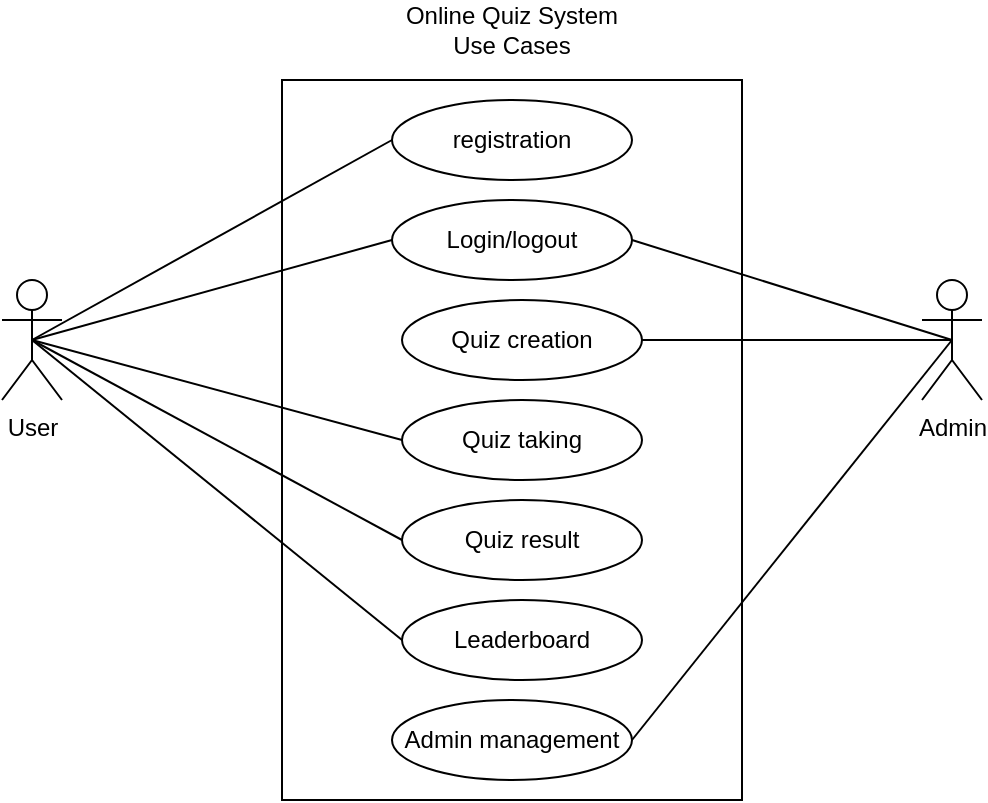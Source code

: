 <mxfile version="21.1.2" type="github">
  <diagram name="Use Case" id="4L6XLesUkfjKGcpvbt0A">
    <mxGraphModel dx="808" dy="463" grid="1" gridSize="10" guides="1" tooltips="1" connect="1" arrows="1" fold="1" page="1" pageScale="1" pageWidth="850" pageHeight="1100" math="0" shadow="0">
      <root>
        <mxCell id="0" />
        <mxCell id="1" parent="0" />
        <mxCell id="eiNOf_furhcSk6Xf7r4A-1" value="User" style="shape=umlActor;verticalLabelPosition=bottom;verticalAlign=top;html=1;outlineConnect=0;" vertex="1" parent="1">
          <mxGeometry x="140" y="300" width="30" height="60" as="geometry" />
        </mxCell>
        <mxCell id="eiNOf_furhcSk6Xf7r4A-2" value="Admin" style="shape=umlActor;verticalLabelPosition=bottom;verticalAlign=top;html=1;outlineConnect=0;" vertex="1" parent="1">
          <mxGeometry x="600" y="300" width="30" height="60" as="geometry" />
        </mxCell>
        <mxCell id="eiNOf_furhcSk6Xf7r4A-5" value="" style="verticalLabelPosition=bottom;verticalAlign=top;html=1;shape=mxgraph.basic.rect;fillColor2=none;strokeWidth=1;size=20;indent=5;" vertex="1" parent="1">
          <mxGeometry x="280" y="200" width="230" height="360" as="geometry" />
        </mxCell>
        <mxCell id="eiNOf_furhcSk6Xf7r4A-6" value="registration" style="ellipse;whiteSpace=wrap;html=1;" vertex="1" parent="1">
          <mxGeometry x="335" y="210" width="120" height="40" as="geometry" />
        </mxCell>
        <mxCell id="eiNOf_furhcSk6Xf7r4A-7" value="Login/logout" style="ellipse;whiteSpace=wrap;html=1;" vertex="1" parent="1">
          <mxGeometry x="335" y="260" width="120" height="40" as="geometry" />
        </mxCell>
        <mxCell id="eiNOf_furhcSk6Xf7r4A-8" value="Quiz creation" style="ellipse;whiteSpace=wrap;html=1;" vertex="1" parent="1">
          <mxGeometry x="340" y="310" width="120" height="40" as="geometry" />
        </mxCell>
        <mxCell id="eiNOf_furhcSk6Xf7r4A-9" value="Quiz taking" style="ellipse;whiteSpace=wrap;html=1;" vertex="1" parent="1">
          <mxGeometry x="340" y="360" width="120" height="40" as="geometry" />
        </mxCell>
        <mxCell id="eiNOf_furhcSk6Xf7r4A-10" value="Quiz result" style="ellipse;whiteSpace=wrap;html=1;" vertex="1" parent="1">
          <mxGeometry x="340" y="410" width="120" height="40" as="geometry" />
        </mxCell>
        <mxCell id="eiNOf_furhcSk6Xf7r4A-11" value="Leaderboard" style="ellipse;whiteSpace=wrap;html=1;" vertex="1" parent="1">
          <mxGeometry x="340" y="460" width="120" height="40" as="geometry" />
        </mxCell>
        <mxCell id="eiNOf_furhcSk6Xf7r4A-12" value="Admin management" style="ellipse;whiteSpace=wrap;html=1;" vertex="1" parent="1">
          <mxGeometry x="335" y="510" width="120" height="40" as="geometry" />
        </mxCell>
        <mxCell id="eiNOf_furhcSk6Xf7r4A-13" value="" style="endArrow=none;html=1;rounded=0;exitX=0.5;exitY=0.5;exitDx=0;exitDy=0;exitPerimeter=0;entryX=0;entryY=0.5;entryDx=0;entryDy=0;" edge="1" parent="1" source="eiNOf_furhcSk6Xf7r4A-1" target="eiNOf_furhcSk6Xf7r4A-6">
          <mxGeometry width="50" height="50" relative="1" as="geometry">
            <mxPoint x="390" y="390" as="sourcePoint" />
            <mxPoint x="440" y="340" as="targetPoint" />
          </mxGeometry>
        </mxCell>
        <mxCell id="eiNOf_furhcSk6Xf7r4A-14" value="" style="endArrow=none;html=1;rounded=0;exitX=0.5;exitY=0.5;exitDx=0;exitDy=0;exitPerimeter=0;entryX=0;entryY=0.5;entryDx=0;entryDy=0;" edge="1" parent="1" source="eiNOf_furhcSk6Xf7r4A-1" target="eiNOf_furhcSk6Xf7r4A-7">
          <mxGeometry width="50" height="50" relative="1" as="geometry">
            <mxPoint x="135" y="280" as="sourcePoint" />
            <mxPoint x="345" y="240" as="targetPoint" />
          </mxGeometry>
        </mxCell>
        <mxCell id="eiNOf_furhcSk6Xf7r4A-15" value="" style="endArrow=none;html=1;rounded=0;exitX=0.5;exitY=0.5;exitDx=0;exitDy=0;exitPerimeter=0;entryX=0;entryY=0.5;entryDx=0;entryDy=0;" edge="1" parent="1" source="eiNOf_furhcSk6Xf7r4A-1" target="eiNOf_furhcSk6Xf7r4A-9">
          <mxGeometry width="50" height="50" relative="1" as="geometry">
            <mxPoint x="135" y="280" as="sourcePoint" />
            <mxPoint x="345" y="290" as="targetPoint" />
          </mxGeometry>
        </mxCell>
        <mxCell id="eiNOf_furhcSk6Xf7r4A-16" value="" style="endArrow=none;html=1;rounded=0;exitX=0.5;exitY=0.5;exitDx=0;exitDy=0;exitPerimeter=0;entryX=0;entryY=0.5;entryDx=0;entryDy=0;" edge="1" parent="1" source="eiNOf_furhcSk6Xf7r4A-1" target="eiNOf_furhcSk6Xf7r4A-10">
          <mxGeometry width="50" height="50" relative="1" as="geometry">
            <mxPoint x="135" y="280" as="sourcePoint" />
            <mxPoint x="350" y="390" as="targetPoint" />
          </mxGeometry>
        </mxCell>
        <mxCell id="eiNOf_furhcSk6Xf7r4A-17" value="" style="endArrow=none;html=1;rounded=0;exitX=0.5;exitY=0.5;exitDx=0;exitDy=0;exitPerimeter=0;entryX=0;entryY=0.5;entryDx=0;entryDy=0;" edge="1" parent="1" source="eiNOf_furhcSk6Xf7r4A-1" target="eiNOf_furhcSk6Xf7r4A-11">
          <mxGeometry width="50" height="50" relative="1" as="geometry">
            <mxPoint x="135" y="280" as="sourcePoint" />
            <mxPoint x="350" y="440" as="targetPoint" />
          </mxGeometry>
        </mxCell>
        <mxCell id="eiNOf_furhcSk6Xf7r4A-18" value="" style="endArrow=none;html=1;rounded=0;entryX=0.5;entryY=0.5;entryDx=0;entryDy=0;entryPerimeter=0;exitX=1;exitY=0.5;exitDx=0;exitDy=0;" edge="1" parent="1" source="eiNOf_furhcSk6Xf7r4A-7" target="eiNOf_furhcSk6Xf7r4A-2">
          <mxGeometry width="50" height="50" relative="1" as="geometry">
            <mxPoint x="160" y="320" as="sourcePoint" />
            <mxPoint x="345" y="240" as="targetPoint" />
          </mxGeometry>
        </mxCell>
        <mxCell id="eiNOf_furhcSk6Xf7r4A-19" value="" style="endArrow=none;html=1;rounded=0;entryX=0.5;entryY=0.5;entryDx=0;entryDy=0;entryPerimeter=0;exitX=1;exitY=0.5;exitDx=0;exitDy=0;" edge="1" parent="1" source="eiNOf_furhcSk6Xf7r4A-8" target="eiNOf_furhcSk6Xf7r4A-2">
          <mxGeometry width="50" height="50" relative="1" as="geometry">
            <mxPoint x="465" y="290" as="sourcePoint" />
            <mxPoint x="735" y="280" as="targetPoint" />
          </mxGeometry>
        </mxCell>
        <mxCell id="eiNOf_furhcSk6Xf7r4A-20" value="" style="endArrow=none;html=1;rounded=0;entryX=0.5;entryY=0.5;entryDx=0;entryDy=0;entryPerimeter=0;exitX=1;exitY=0.5;exitDx=0;exitDy=0;" edge="1" parent="1" source="eiNOf_furhcSk6Xf7r4A-12" target="eiNOf_furhcSk6Xf7r4A-2">
          <mxGeometry width="50" height="50" relative="1" as="geometry">
            <mxPoint x="640" y="380" as="sourcePoint" />
            <mxPoint x="745" y="290" as="targetPoint" />
          </mxGeometry>
        </mxCell>
        <mxCell id="eiNOf_furhcSk6Xf7r4A-23" value="Online Quiz System&lt;br&gt;Use Cases" style="text;html=1;strokeColor=none;fillColor=none;align=center;verticalAlign=middle;whiteSpace=wrap;rounded=0;" vertex="1" parent="1">
          <mxGeometry x="315" y="160" width="160" height="30" as="geometry" />
        </mxCell>
      </root>
    </mxGraphModel>
  </diagram>
</mxfile>
